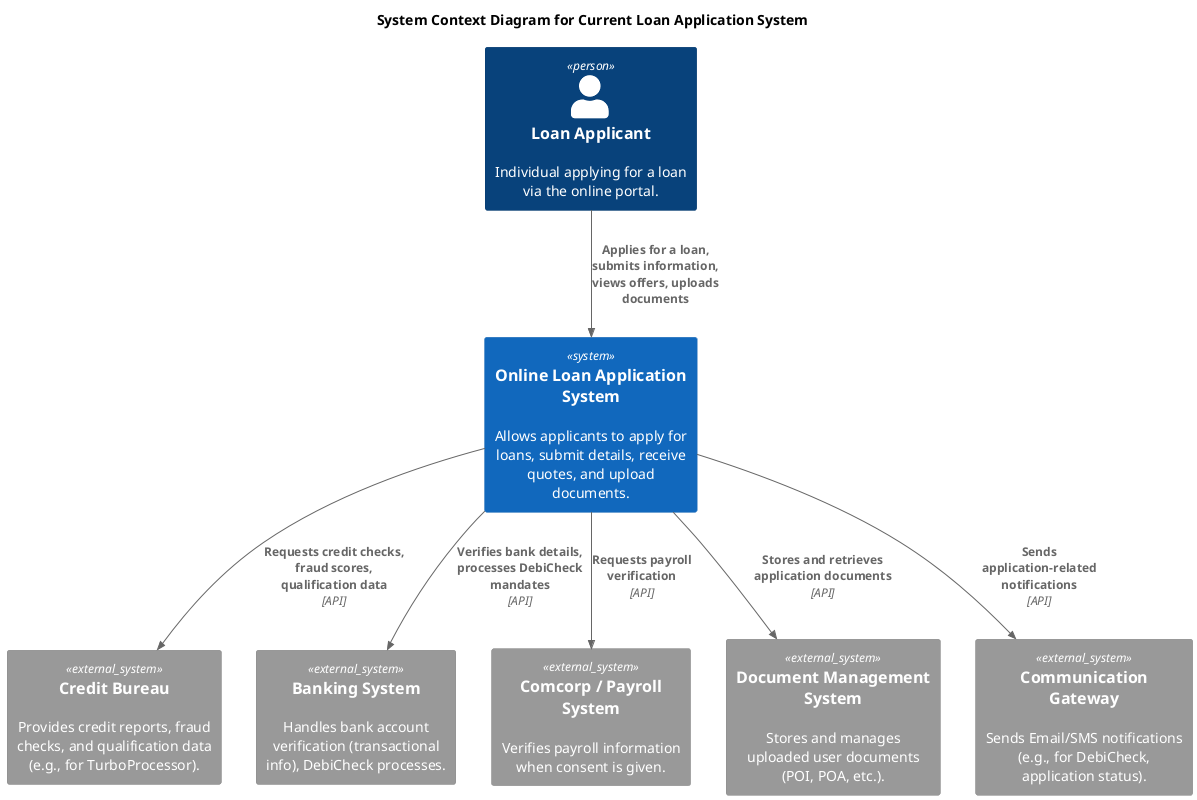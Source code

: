 @startuml
!include <C4/C4_Context.puml>

title System Context Diagram for Current Loan Application System

Person(applicant, "Loan Applicant", "Individual applying for a loan via the online portal.")

System(loan_app_system, "Online Loan Application System", "Allows applicants to apply for loans, submit details, receive quotes, and upload documents.")

System_Ext(credit_bureau, "Credit Bureau", "Provides credit reports, fraud checks, and qualification data (e.g., for TurboProcessor).")
System_Ext(banking_system, "Banking System", "Handles bank account verification (transactional info), DebiCheck processes.")
System_Ext(comcorp_system, "Comcorp / Payroll System", "Verifies payroll information when consent is given.")
System_Ext(doc_mgmt_system, "Document Management System", "Stores and manages uploaded user documents (POI, POA, etc.).")
System_Ext(comms_gateway, "Communication Gateway", "Sends Email/SMS notifications (e.g., for DebiCheck, application status).")

Rel(applicant, loan_app_system, "Applies for a loan, submits information, views offers, uploads documents")

Rel(loan_app_system, credit_bureau, "Requests credit checks, fraud scores, qualification data", "API")
Rel(loan_app_system, banking_system, "Verifies bank details, processes DebiCheck mandates", "API")
Rel(loan_app_system, comcorp_system, "Requests payroll verification", "API")
Rel(loan_app_system, doc_mgmt_system, "Stores and retrieves application documents", "API")
Rel(loan_app_system, comms_gateway, "Sends application-related notifications", "API")

@enduml